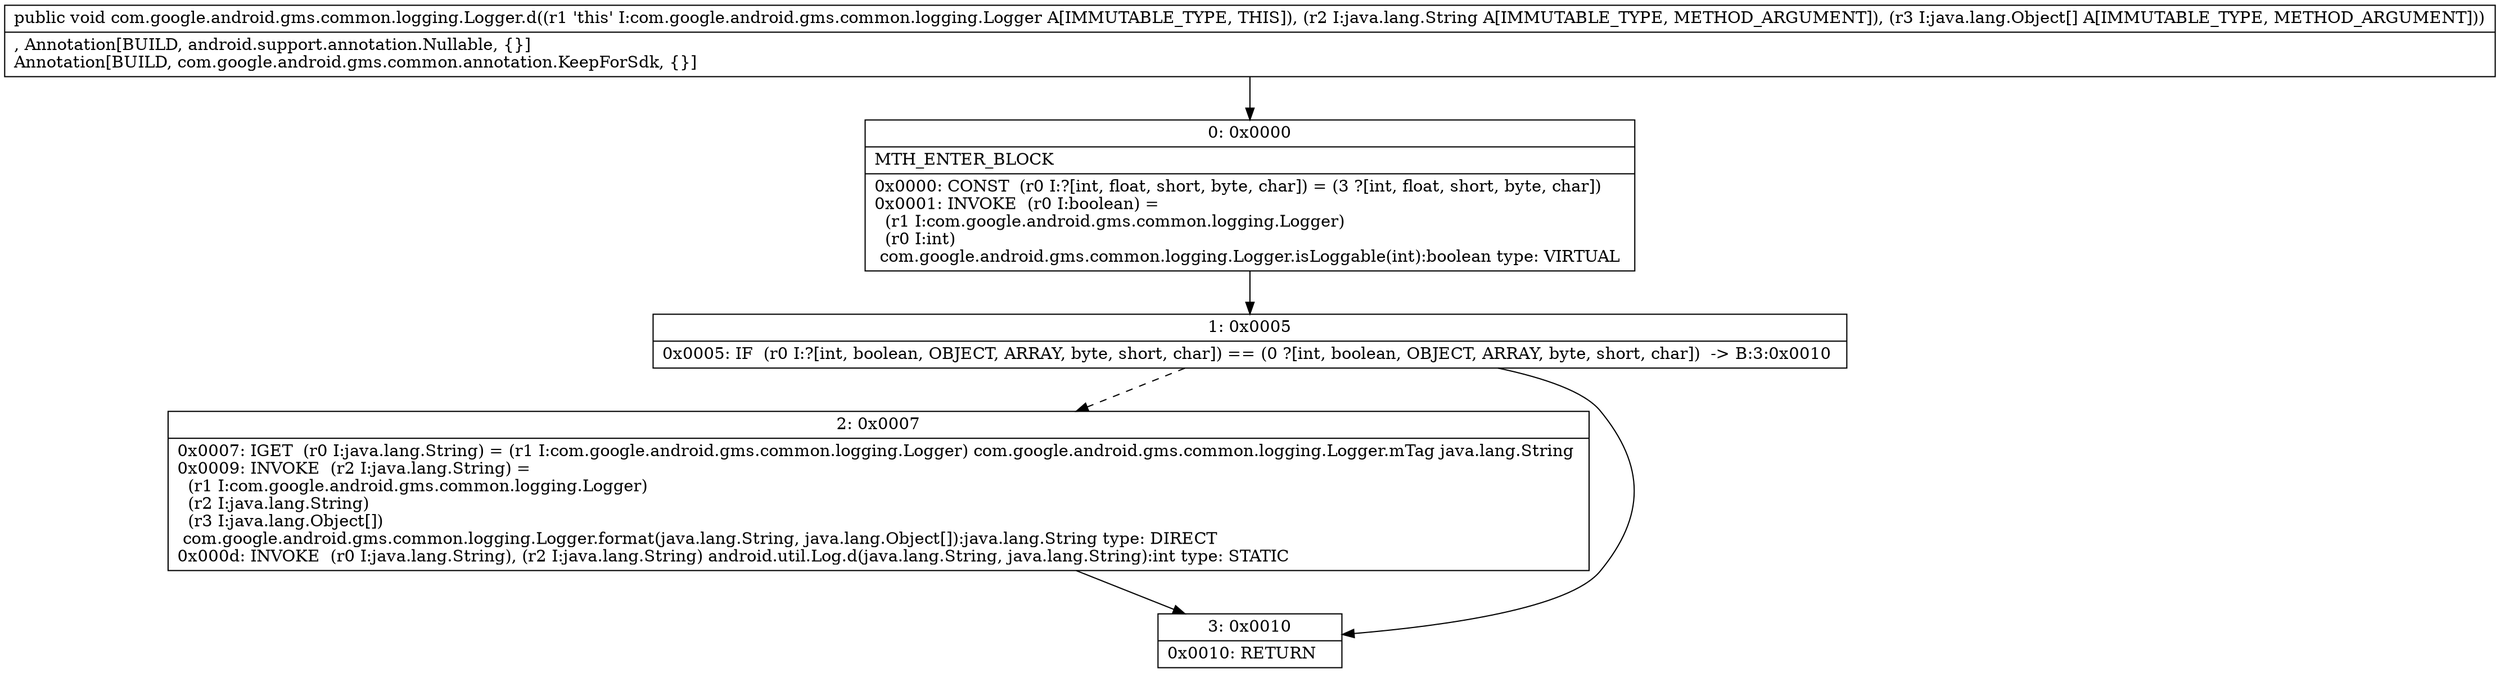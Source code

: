 digraph "CFG forcom.google.android.gms.common.logging.Logger.d(Ljava\/lang\/String;[Ljava\/lang\/Object;)V" {
Node_0 [shape=record,label="{0\:\ 0x0000|MTH_ENTER_BLOCK\l|0x0000: CONST  (r0 I:?[int, float, short, byte, char]) = (3 ?[int, float, short, byte, char]) \l0x0001: INVOKE  (r0 I:boolean) = \l  (r1 I:com.google.android.gms.common.logging.Logger)\l  (r0 I:int)\l com.google.android.gms.common.logging.Logger.isLoggable(int):boolean type: VIRTUAL \l}"];
Node_1 [shape=record,label="{1\:\ 0x0005|0x0005: IF  (r0 I:?[int, boolean, OBJECT, ARRAY, byte, short, char]) == (0 ?[int, boolean, OBJECT, ARRAY, byte, short, char])  \-\> B:3:0x0010 \l}"];
Node_2 [shape=record,label="{2\:\ 0x0007|0x0007: IGET  (r0 I:java.lang.String) = (r1 I:com.google.android.gms.common.logging.Logger) com.google.android.gms.common.logging.Logger.mTag java.lang.String \l0x0009: INVOKE  (r2 I:java.lang.String) = \l  (r1 I:com.google.android.gms.common.logging.Logger)\l  (r2 I:java.lang.String)\l  (r3 I:java.lang.Object[])\l com.google.android.gms.common.logging.Logger.format(java.lang.String, java.lang.Object[]):java.lang.String type: DIRECT \l0x000d: INVOKE  (r0 I:java.lang.String), (r2 I:java.lang.String) android.util.Log.d(java.lang.String, java.lang.String):int type: STATIC \l}"];
Node_3 [shape=record,label="{3\:\ 0x0010|0x0010: RETURN   \l}"];
MethodNode[shape=record,label="{public void com.google.android.gms.common.logging.Logger.d((r1 'this' I:com.google.android.gms.common.logging.Logger A[IMMUTABLE_TYPE, THIS]), (r2 I:java.lang.String A[IMMUTABLE_TYPE, METHOD_ARGUMENT]), (r3 I:java.lang.Object[] A[IMMUTABLE_TYPE, METHOD_ARGUMENT]))  | , Annotation[BUILD, android.support.annotation.Nullable, \{\}]\lAnnotation[BUILD, com.google.android.gms.common.annotation.KeepForSdk, \{\}]\l}"];
MethodNode -> Node_0;
Node_0 -> Node_1;
Node_1 -> Node_2[style=dashed];
Node_1 -> Node_3;
Node_2 -> Node_3;
}


